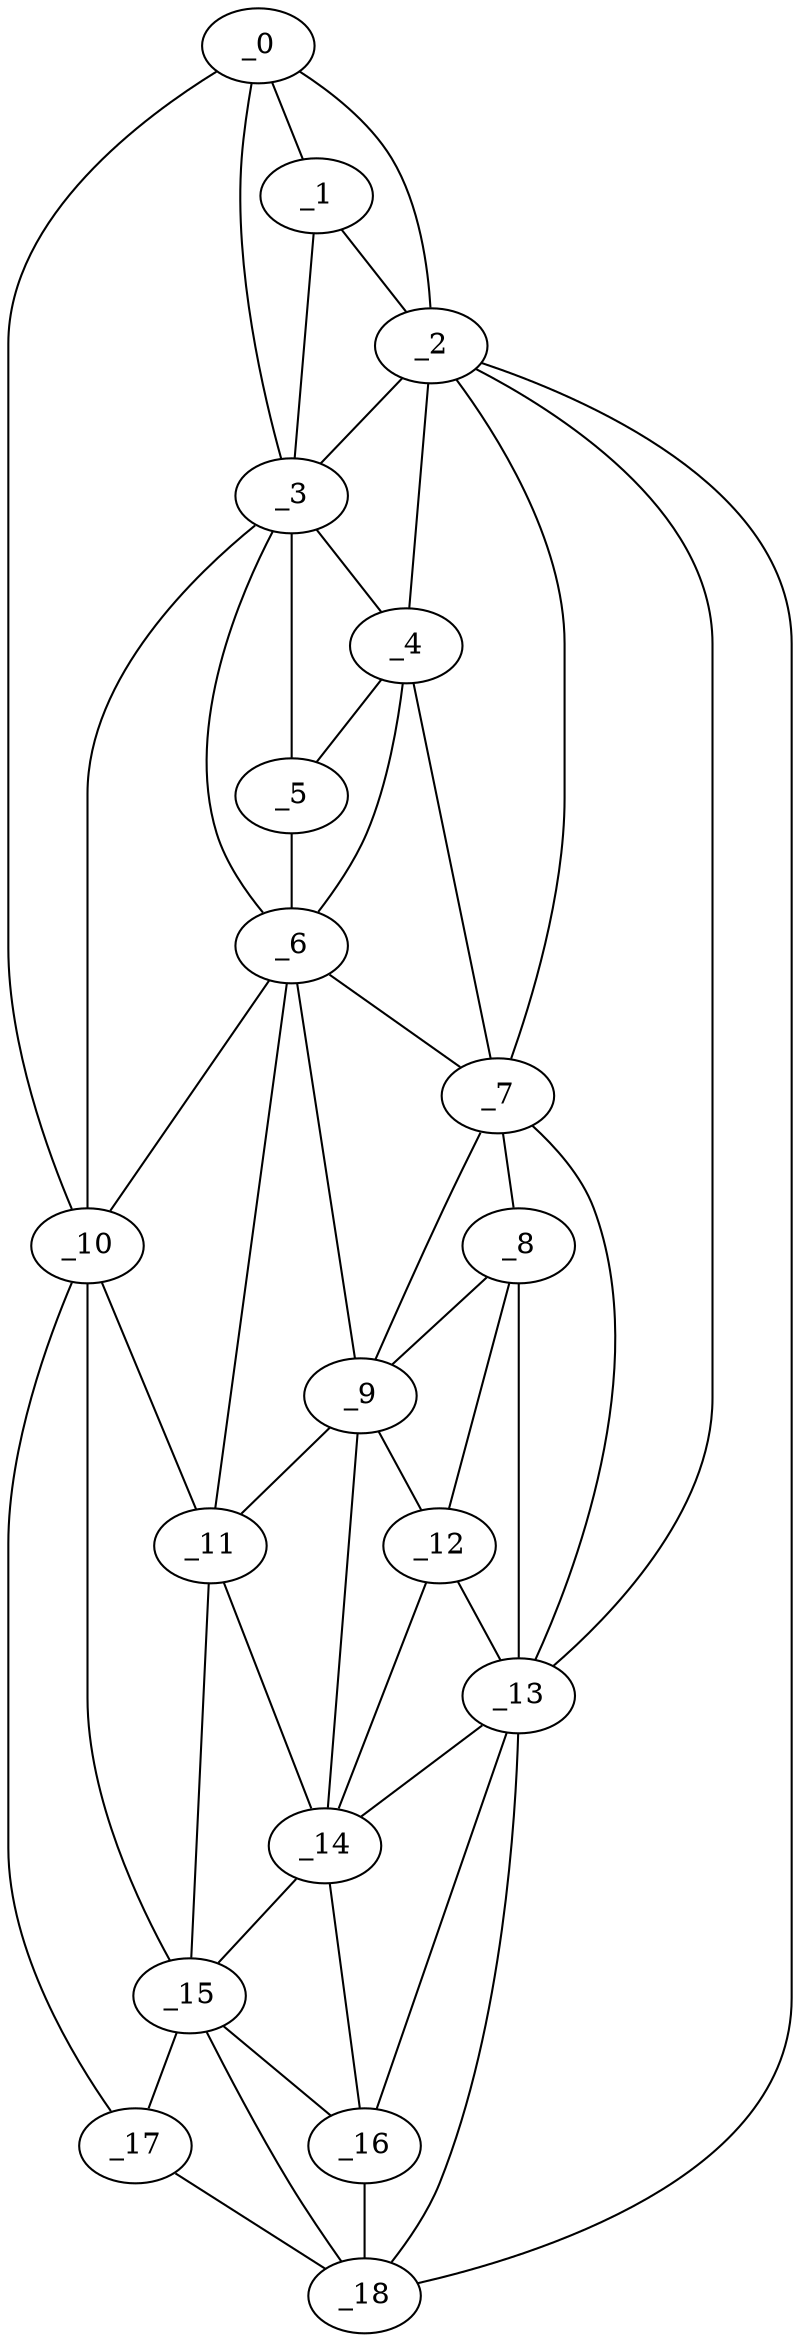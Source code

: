 graph "obj84__60.gxl" {
	_0	 [x=5,
		y=33];
	_1	 [x=37,
		y=37];
	_0 -- _1	 [valence=2];
	_2	 [x=40,
		y=26];
	_0 -- _2	 [valence=1];
	_3	 [x=42,
		y=39];
	_0 -- _3	 [valence=1];
	_10	 [x=87,
		y=99];
	_0 -- _10	 [valence=1];
	_1 -- _2	 [valence=1];
	_1 -- _3	 [valence=2];
	_2 -- _3	 [valence=2];
	_4	 [x=53,
		y=36];
	_2 -- _4	 [valence=2];
	_7	 [x=74,
		y=48];
	_2 -- _7	 [valence=2];
	_13	 [x=91,
		y=56];
	_2 -- _13	 [valence=1];
	_18	 [x=124,
		y=70];
	_2 -- _18	 [valence=1];
	_3 -- _4	 [valence=2];
	_5	 [x=56,
		y=44];
	_3 -- _5	 [valence=2];
	_6	 [x=62,
		y=48];
	_3 -- _6	 [valence=2];
	_3 -- _10	 [valence=2];
	_4 -- _5	 [valence=2];
	_4 -- _6	 [valence=1];
	_4 -- _7	 [valence=2];
	_5 -- _6	 [valence=1];
	_6 -- _7	 [valence=2];
	_9	 [x=87,
		y=65];
	_6 -- _9	 [valence=2];
	_6 -- _10	 [valence=1];
	_11	 [x=88,
		y=81];
	_6 -- _11	 [valence=2];
	_8	 [x=85,
		y=56];
	_7 -- _8	 [valence=2];
	_7 -- _9	 [valence=2];
	_7 -- _13	 [valence=2];
	_8 -- _9	 [valence=2];
	_12	 [x=90,
		y=60];
	_8 -- _12	 [valence=2];
	_8 -- _13	 [valence=2];
	_9 -- _11	 [valence=1];
	_9 -- _12	 [valence=1];
	_14	 [x=99,
		y=65];
	_9 -- _14	 [valence=2];
	_10 -- _11	 [valence=2];
	_15	 [x=104,
		y=82];
	_10 -- _15	 [valence=1];
	_17	 [x=123,
		y=89];
	_10 -- _17	 [valence=1];
	_11 -- _14	 [valence=2];
	_11 -- _15	 [valence=2];
	_12 -- _13	 [valence=2];
	_12 -- _14	 [valence=1];
	_13 -- _14	 [valence=2];
	_16	 [x=111,
		y=65];
	_13 -- _16	 [valence=2];
	_13 -- _18	 [valence=2];
	_14 -- _15	 [valence=2];
	_14 -- _16	 [valence=1];
	_15 -- _16	 [valence=2];
	_15 -- _17	 [valence=2];
	_15 -- _18	 [valence=1];
	_16 -- _18	 [valence=1];
	_17 -- _18	 [valence=1];
}
